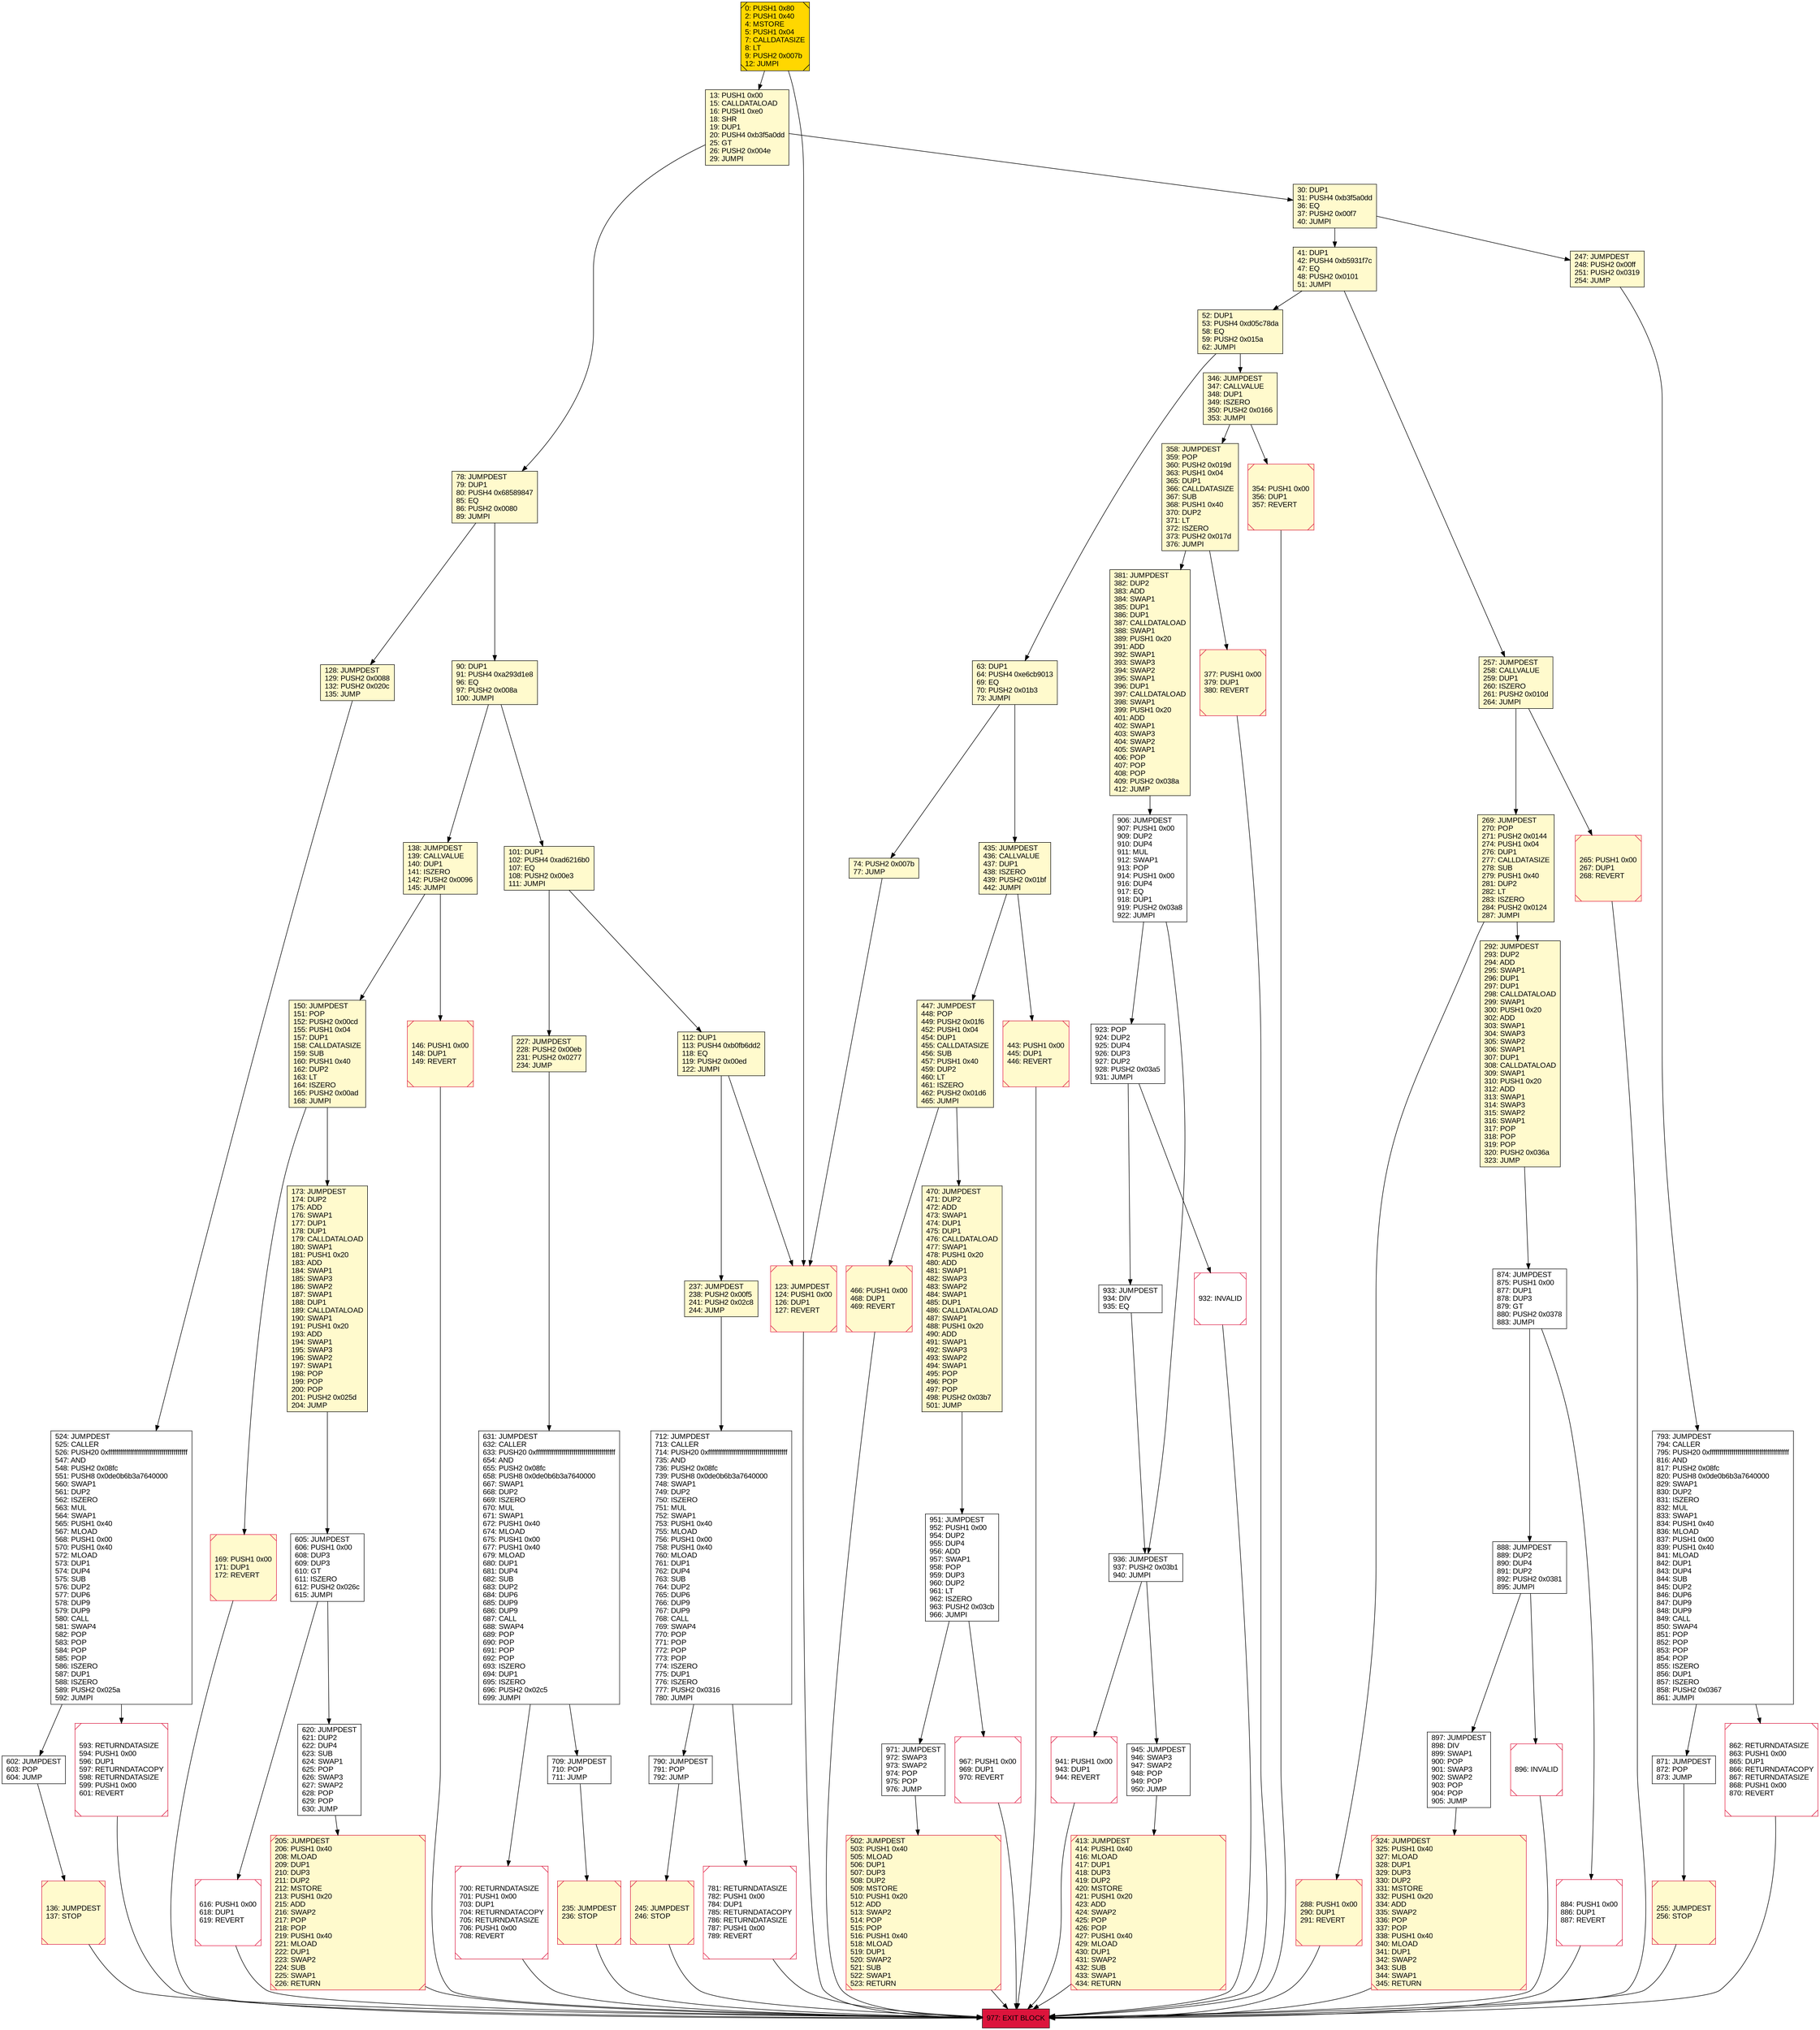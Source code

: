 digraph G {
bgcolor=transparent rankdir=UD;
node [shape=box style=filled color=black fillcolor=white fontname=arial fontcolor=black];
288 [label="288: PUSH1 0x00\l290: DUP1\l291: REVERT\l" fillcolor=lemonchiffon shape=Msquare color=crimson ];
712 [label="712: JUMPDEST\l713: CALLER\l714: PUSH20 0xffffffffffffffffffffffffffffffffffffffff\l735: AND\l736: PUSH2 0x08fc\l739: PUSH8 0x0de0b6b3a7640000\l748: SWAP1\l749: DUP2\l750: ISZERO\l751: MUL\l752: SWAP1\l753: PUSH1 0x40\l755: MLOAD\l756: PUSH1 0x00\l758: PUSH1 0x40\l760: MLOAD\l761: DUP1\l762: DUP4\l763: SUB\l764: DUP2\l765: DUP6\l766: DUP9\l767: DUP9\l768: CALL\l769: SWAP4\l770: POP\l771: POP\l772: POP\l773: POP\l774: ISZERO\l775: DUP1\l776: ISZERO\l777: PUSH2 0x0316\l780: JUMPI\l" ];
346 [label="346: JUMPDEST\l347: CALLVALUE\l348: DUP1\l349: ISZERO\l350: PUSH2 0x0166\l353: JUMPI\l" fillcolor=lemonchiffon ];
169 [label="169: PUSH1 0x00\l171: DUP1\l172: REVERT\l" fillcolor=lemonchiffon shape=Msquare color=crimson ];
945 [label="945: JUMPDEST\l946: SWAP3\l947: SWAP2\l948: POP\l949: POP\l950: JUMP\l" ];
941 [label="941: PUSH1 0x00\l943: DUP1\l944: REVERT\l" shape=Msquare color=crimson ];
874 [label="874: JUMPDEST\l875: PUSH1 0x00\l877: DUP1\l878: DUP3\l879: GT\l880: PUSH2 0x0378\l883: JUMPI\l" ];
435 [label="435: JUMPDEST\l436: CALLVALUE\l437: DUP1\l438: ISZERO\l439: PUSH2 0x01bf\l442: JUMPI\l" fillcolor=lemonchiffon ];
237 [label="237: JUMPDEST\l238: PUSH2 0x00f5\l241: PUSH2 0x02c8\l244: JUMP\l" fillcolor=lemonchiffon ];
0 [label="0: PUSH1 0x80\l2: PUSH1 0x40\l4: MSTORE\l5: PUSH1 0x04\l7: CALLDATASIZE\l8: LT\l9: PUSH2 0x007b\l12: JUMPI\l" fillcolor=lemonchiffon shape=Msquare fillcolor=gold ];
74 [label="74: PUSH2 0x007b\l77: JUMP\l" fillcolor=lemonchiffon ];
150 [label="150: JUMPDEST\l151: POP\l152: PUSH2 0x00cd\l155: PUSH1 0x04\l157: DUP1\l158: CALLDATASIZE\l159: SUB\l160: PUSH1 0x40\l162: DUP2\l163: LT\l164: ISZERO\l165: PUSH2 0x00ad\l168: JUMPI\l" fillcolor=lemonchiffon ];
781 [label="781: RETURNDATASIZE\l782: PUSH1 0x00\l784: DUP1\l785: RETURNDATACOPY\l786: RETURNDATASIZE\l787: PUSH1 0x00\l789: REVERT\l" shape=Msquare color=crimson ];
269 [label="269: JUMPDEST\l270: POP\l271: PUSH2 0x0144\l274: PUSH1 0x04\l276: DUP1\l277: CALLDATASIZE\l278: SUB\l279: PUSH1 0x40\l281: DUP2\l282: LT\l283: ISZERO\l284: PUSH2 0x0124\l287: JUMPI\l" fillcolor=lemonchiffon ];
443 [label="443: PUSH1 0x00\l445: DUP1\l446: REVERT\l" fillcolor=lemonchiffon shape=Msquare color=crimson ];
932 [label="932: INVALID\l" shape=Msquare color=crimson ];
136 [label="136: JUMPDEST\l137: STOP\l" fillcolor=lemonchiffon shape=Msquare color=crimson ];
30 [label="30: DUP1\l31: PUSH4 0xb3f5a0dd\l36: EQ\l37: PUSH2 0x00f7\l40: JUMPI\l" fillcolor=lemonchiffon ];
247 [label="247: JUMPDEST\l248: PUSH2 0x00ff\l251: PUSH2 0x0319\l254: JUMP\l" fillcolor=lemonchiffon ];
41 [label="41: DUP1\l42: PUSH4 0xb5931f7c\l47: EQ\l48: PUSH2 0x0101\l51: JUMPI\l" fillcolor=lemonchiffon ];
138 [label="138: JUMPDEST\l139: CALLVALUE\l140: DUP1\l141: ISZERO\l142: PUSH2 0x0096\l145: JUMPI\l" fillcolor=lemonchiffon ];
951 [label="951: JUMPDEST\l952: PUSH1 0x00\l954: DUP2\l955: DUP4\l956: ADD\l957: SWAP1\l958: POP\l959: DUP3\l960: DUP2\l961: LT\l962: ISZERO\l963: PUSH2 0x03cb\l966: JUMPI\l" ];
700 [label="700: RETURNDATASIZE\l701: PUSH1 0x00\l703: DUP1\l704: RETURNDATACOPY\l705: RETURNDATASIZE\l706: PUSH1 0x00\l708: REVERT\l" shape=Msquare color=crimson ];
265 [label="265: PUSH1 0x00\l267: DUP1\l268: REVERT\l" fillcolor=lemonchiffon shape=Msquare color=crimson ];
888 [label="888: JUMPDEST\l889: DUP2\l890: DUP4\l891: DUP2\l892: PUSH2 0x0381\l895: JUMPI\l" ];
292 [label="292: JUMPDEST\l293: DUP2\l294: ADD\l295: SWAP1\l296: DUP1\l297: DUP1\l298: CALLDATALOAD\l299: SWAP1\l300: PUSH1 0x20\l302: ADD\l303: SWAP1\l304: SWAP3\l305: SWAP2\l306: SWAP1\l307: DUP1\l308: CALLDATALOAD\l309: SWAP1\l310: PUSH1 0x20\l312: ADD\l313: SWAP1\l314: SWAP3\l315: SWAP2\l316: SWAP1\l317: POP\l318: POP\l319: POP\l320: PUSH2 0x036a\l323: JUMP\l" fillcolor=lemonchiffon ];
413 [label="413: JUMPDEST\l414: PUSH1 0x40\l416: MLOAD\l417: DUP1\l418: DUP3\l419: DUP2\l420: MSTORE\l421: PUSH1 0x20\l423: ADD\l424: SWAP2\l425: POP\l426: POP\l427: PUSH1 0x40\l429: MLOAD\l430: DUP1\l431: SWAP2\l432: SUB\l433: SWAP1\l434: RETURN\l" fillcolor=lemonchiffon shape=Msquare color=crimson ];
381 [label="381: JUMPDEST\l382: DUP2\l383: ADD\l384: SWAP1\l385: DUP1\l386: DUP1\l387: CALLDATALOAD\l388: SWAP1\l389: PUSH1 0x20\l391: ADD\l392: SWAP1\l393: SWAP3\l394: SWAP2\l395: SWAP1\l396: DUP1\l397: CALLDATALOAD\l398: SWAP1\l399: PUSH1 0x20\l401: ADD\l402: SWAP1\l403: SWAP3\l404: SWAP2\l405: SWAP1\l406: POP\l407: POP\l408: POP\l409: PUSH2 0x038a\l412: JUMP\l" fillcolor=lemonchiffon ];
906 [label="906: JUMPDEST\l907: PUSH1 0x00\l909: DUP2\l910: DUP4\l911: MUL\l912: SWAP1\l913: POP\l914: PUSH1 0x00\l916: DUP4\l917: EQ\l918: DUP1\l919: PUSH2 0x03a8\l922: JUMPI\l" ];
790 [label="790: JUMPDEST\l791: POP\l792: JUMP\l" ];
146 [label="146: PUSH1 0x00\l148: DUP1\l149: REVERT\l" fillcolor=lemonchiffon shape=Msquare color=crimson ];
173 [label="173: JUMPDEST\l174: DUP2\l175: ADD\l176: SWAP1\l177: DUP1\l178: DUP1\l179: CALLDATALOAD\l180: SWAP1\l181: PUSH1 0x20\l183: ADD\l184: SWAP1\l185: SWAP3\l186: SWAP2\l187: SWAP1\l188: DUP1\l189: CALLDATALOAD\l190: SWAP1\l191: PUSH1 0x20\l193: ADD\l194: SWAP1\l195: SWAP3\l196: SWAP2\l197: SWAP1\l198: POP\l199: POP\l200: POP\l201: PUSH2 0x025d\l204: JUMP\l" fillcolor=lemonchiffon ];
524 [label="524: JUMPDEST\l525: CALLER\l526: PUSH20 0xffffffffffffffffffffffffffffffffffffffff\l547: AND\l548: PUSH2 0x08fc\l551: PUSH8 0x0de0b6b3a7640000\l560: SWAP1\l561: DUP2\l562: ISZERO\l563: MUL\l564: SWAP1\l565: PUSH1 0x40\l567: MLOAD\l568: PUSH1 0x00\l570: PUSH1 0x40\l572: MLOAD\l573: DUP1\l574: DUP4\l575: SUB\l576: DUP2\l577: DUP6\l578: DUP9\l579: DUP9\l580: CALL\l581: SWAP4\l582: POP\l583: POP\l584: POP\l585: POP\l586: ISZERO\l587: DUP1\l588: ISZERO\l589: PUSH2 0x025a\l592: JUMPI\l" ];
933 [label="933: JUMPDEST\l934: DIV\l935: EQ\l" ];
227 [label="227: JUMPDEST\l228: PUSH2 0x00eb\l231: PUSH2 0x0277\l234: JUMP\l" fillcolor=lemonchiffon ];
896 [label="896: INVALID\l" shape=Msquare color=crimson ];
128 [label="128: JUMPDEST\l129: PUSH2 0x0088\l132: PUSH2 0x020c\l135: JUMP\l" fillcolor=lemonchiffon ];
871 [label="871: JUMPDEST\l872: POP\l873: JUMP\l" ];
354 [label="354: PUSH1 0x00\l356: DUP1\l357: REVERT\l" fillcolor=lemonchiffon shape=Msquare color=crimson ];
13 [label="13: PUSH1 0x00\l15: CALLDATALOAD\l16: PUSH1 0xe0\l18: SHR\l19: DUP1\l20: PUSH4 0xb3f5a0dd\l25: GT\l26: PUSH2 0x004e\l29: JUMPI\l" fillcolor=lemonchiffon ];
502 [label="502: JUMPDEST\l503: PUSH1 0x40\l505: MLOAD\l506: DUP1\l507: DUP3\l508: DUP2\l509: MSTORE\l510: PUSH1 0x20\l512: ADD\l513: SWAP2\l514: POP\l515: POP\l516: PUSH1 0x40\l518: MLOAD\l519: DUP1\l520: SWAP2\l521: SUB\l522: SWAP1\l523: RETURN\l" fillcolor=lemonchiffon shape=Msquare color=crimson ];
862 [label="862: RETURNDATASIZE\l863: PUSH1 0x00\l865: DUP1\l866: RETURNDATACOPY\l867: RETURNDATASIZE\l868: PUSH1 0x00\l870: REVERT\l" shape=Msquare color=crimson ];
936 [label="936: JUMPDEST\l937: PUSH2 0x03b1\l940: JUMPI\l" ];
616 [label="616: PUSH1 0x00\l618: DUP1\l619: REVERT\l" shape=Msquare color=crimson ];
593 [label="593: RETURNDATASIZE\l594: PUSH1 0x00\l596: DUP1\l597: RETURNDATACOPY\l598: RETURNDATASIZE\l599: PUSH1 0x00\l601: REVERT\l" shape=Msquare color=crimson ];
101 [label="101: DUP1\l102: PUSH4 0xad6216b0\l107: EQ\l108: PUSH2 0x00e3\l111: JUMPI\l" fillcolor=lemonchiffon ];
977 [label="977: EXIT BLOCK\l" fillcolor=crimson ];
620 [label="620: JUMPDEST\l621: DUP2\l622: DUP4\l623: SUB\l624: SWAP1\l625: POP\l626: SWAP3\l627: SWAP2\l628: POP\l629: POP\l630: JUMP\l" ];
884 [label="884: PUSH1 0x00\l886: DUP1\l887: REVERT\l" shape=Msquare color=crimson ];
897 [label="897: JUMPDEST\l898: DIV\l899: SWAP1\l900: POP\l901: SWAP3\l902: SWAP2\l903: POP\l904: POP\l905: JUMP\l" ];
377 [label="377: PUSH1 0x00\l379: DUP1\l380: REVERT\l" fillcolor=lemonchiffon shape=Msquare color=crimson ];
90 [label="90: DUP1\l91: PUSH4 0xa293d1e8\l96: EQ\l97: PUSH2 0x008a\l100: JUMPI\l" fillcolor=lemonchiffon ];
245 [label="245: JUMPDEST\l246: STOP\l" fillcolor=lemonchiffon shape=Msquare color=crimson ];
709 [label="709: JUMPDEST\l710: POP\l711: JUMP\l" ];
257 [label="257: JUMPDEST\l258: CALLVALUE\l259: DUP1\l260: ISZERO\l261: PUSH2 0x010d\l264: JUMPI\l" fillcolor=lemonchiffon ];
470 [label="470: JUMPDEST\l471: DUP2\l472: ADD\l473: SWAP1\l474: DUP1\l475: DUP1\l476: CALLDATALOAD\l477: SWAP1\l478: PUSH1 0x20\l480: ADD\l481: SWAP1\l482: SWAP3\l483: SWAP2\l484: SWAP1\l485: DUP1\l486: CALLDATALOAD\l487: SWAP1\l488: PUSH1 0x20\l490: ADD\l491: SWAP1\l492: SWAP3\l493: SWAP2\l494: SWAP1\l495: POP\l496: POP\l497: POP\l498: PUSH2 0x03b7\l501: JUMP\l" fillcolor=lemonchiffon ];
967 [label="967: PUSH1 0x00\l969: DUP1\l970: REVERT\l" shape=Msquare color=crimson ];
255 [label="255: JUMPDEST\l256: STOP\l" fillcolor=lemonchiffon shape=Msquare color=crimson ];
78 [label="78: JUMPDEST\l79: DUP1\l80: PUSH4 0x68589847\l85: EQ\l86: PUSH2 0x0080\l89: JUMPI\l" fillcolor=lemonchiffon ];
605 [label="605: JUMPDEST\l606: PUSH1 0x00\l608: DUP3\l609: DUP3\l610: GT\l611: ISZERO\l612: PUSH2 0x026c\l615: JUMPI\l" ];
358 [label="358: JUMPDEST\l359: POP\l360: PUSH2 0x019d\l363: PUSH1 0x04\l365: DUP1\l366: CALLDATASIZE\l367: SUB\l368: PUSH1 0x40\l370: DUP2\l371: LT\l372: ISZERO\l373: PUSH2 0x017d\l376: JUMPI\l" fillcolor=lemonchiffon ];
63 [label="63: DUP1\l64: PUSH4 0xe6cb9013\l69: EQ\l70: PUSH2 0x01b3\l73: JUMPI\l" fillcolor=lemonchiffon ];
112 [label="112: DUP1\l113: PUSH4 0xb0fb6dd2\l118: EQ\l119: PUSH2 0x00ed\l122: JUMPI\l" fillcolor=lemonchiffon ];
52 [label="52: DUP1\l53: PUSH4 0xd05c78da\l58: EQ\l59: PUSH2 0x015a\l62: JUMPI\l" fillcolor=lemonchiffon ];
793 [label="793: JUMPDEST\l794: CALLER\l795: PUSH20 0xffffffffffffffffffffffffffffffffffffffff\l816: AND\l817: PUSH2 0x08fc\l820: PUSH8 0x0de0b6b3a7640000\l829: SWAP1\l830: DUP2\l831: ISZERO\l832: MUL\l833: SWAP1\l834: PUSH1 0x40\l836: MLOAD\l837: PUSH1 0x00\l839: PUSH1 0x40\l841: MLOAD\l842: DUP1\l843: DUP4\l844: SUB\l845: DUP2\l846: DUP6\l847: DUP9\l848: DUP9\l849: CALL\l850: SWAP4\l851: POP\l852: POP\l853: POP\l854: POP\l855: ISZERO\l856: DUP1\l857: ISZERO\l858: PUSH2 0x0367\l861: JUMPI\l" ];
466 [label="466: PUSH1 0x00\l468: DUP1\l469: REVERT\l" fillcolor=lemonchiffon shape=Msquare color=crimson ];
971 [label="971: JUMPDEST\l972: SWAP3\l973: SWAP2\l974: POP\l975: POP\l976: JUMP\l" ];
923 [label="923: POP\l924: DUP2\l925: DUP4\l926: DUP3\l927: DUP2\l928: PUSH2 0x03a5\l931: JUMPI\l" ];
631 [label="631: JUMPDEST\l632: CALLER\l633: PUSH20 0xffffffffffffffffffffffffffffffffffffffff\l654: AND\l655: PUSH2 0x08fc\l658: PUSH8 0x0de0b6b3a7640000\l667: SWAP1\l668: DUP2\l669: ISZERO\l670: MUL\l671: SWAP1\l672: PUSH1 0x40\l674: MLOAD\l675: PUSH1 0x00\l677: PUSH1 0x40\l679: MLOAD\l680: DUP1\l681: DUP4\l682: SUB\l683: DUP2\l684: DUP6\l685: DUP9\l686: DUP9\l687: CALL\l688: SWAP4\l689: POP\l690: POP\l691: POP\l692: POP\l693: ISZERO\l694: DUP1\l695: ISZERO\l696: PUSH2 0x02c5\l699: JUMPI\l" ];
324 [label="324: JUMPDEST\l325: PUSH1 0x40\l327: MLOAD\l328: DUP1\l329: DUP3\l330: DUP2\l331: MSTORE\l332: PUSH1 0x20\l334: ADD\l335: SWAP2\l336: POP\l337: POP\l338: PUSH1 0x40\l340: MLOAD\l341: DUP1\l342: SWAP2\l343: SUB\l344: SWAP1\l345: RETURN\l" fillcolor=lemonchiffon shape=Msquare color=crimson ];
447 [label="447: JUMPDEST\l448: POP\l449: PUSH2 0x01f6\l452: PUSH1 0x04\l454: DUP1\l455: CALLDATASIZE\l456: SUB\l457: PUSH1 0x40\l459: DUP2\l460: LT\l461: ISZERO\l462: PUSH2 0x01d6\l465: JUMPI\l" fillcolor=lemonchiffon ];
602 [label="602: JUMPDEST\l603: POP\l604: JUMP\l" ];
123 [label="123: JUMPDEST\l124: PUSH1 0x00\l126: DUP1\l127: REVERT\l" fillcolor=lemonchiffon shape=Msquare color=crimson ];
205 [label="205: JUMPDEST\l206: PUSH1 0x40\l208: MLOAD\l209: DUP1\l210: DUP3\l211: DUP2\l212: MSTORE\l213: PUSH1 0x20\l215: ADD\l216: SWAP2\l217: POP\l218: POP\l219: PUSH1 0x40\l221: MLOAD\l222: DUP1\l223: SWAP2\l224: SUB\l225: SWAP1\l226: RETURN\l" fillcolor=lemonchiffon shape=Msquare color=crimson ];
235 [label="235: JUMPDEST\l236: STOP\l" fillcolor=lemonchiffon shape=Msquare color=crimson ];
52 -> 63;
884 -> 977;
90 -> 101;
377 -> 977;
435 -> 443;
447 -> 466;
112 -> 123;
354 -> 977;
712 -> 781;
631 -> 709;
237 -> 712;
616 -> 977;
269 -> 288;
447 -> 470;
101 -> 112;
874 -> 888;
605 -> 616;
324 -> 977;
620 -> 205;
871 -> 255;
78 -> 128;
793 -> 871;
358 -> 377;
138 -> 150;
712 -> 790;
793 -> 862;
936 -> 945;
951 -> 967;
470 -> 951;
227 -> 631;
923 -> 933;
257 -> 265;
288 -> 977;
790 -> 245;
631 -> 700;
874 -> 884;
63 -> 435;
602 -> 136;
112 -> 237;
63 -> 74;
435 -> 447;
74 -> 123;
41 -> 52;
247 -> 793;
923 -> 932;
700 -> 977;
906 -> 936;
265 -> 977;
128 -> 524;
52 -> 346;
257 -> 269;
30 -> 247;
381 -> 906;
30 -> 41;
138 -> 146;
502 -> 977;
862 -> 977;
888 -> 896;
593 -> 977;
709 -> 235;
150 -> 169;
150 -> 173;
292 -> 874;
897 -> 324;
466 -> 977;
945 -> 413;
13 -> 78;
235 -> 977;
123 -> 977;
205 -> 977;
245 -> 977;
78 -> 90;
269 -> 292;
971 -> 502;
967 -> 977;
605 -> 620;
255 -> 977;
906 -> 923;
936 -> 941;
524 -> 602;
781 -> 977;
932 -> 977;
346 -> 354;
443 -> 977;
136 -> 977;
0 -> 13;
951 -> 971;
13 -> 30;
169 -> 977;
173 -> 605;
358 -> 381;
941 -> 977;
146 -> 977;
346 -> 358;
0 -> 123;
101 -> 227;
896 -> 977;
524 -> 593;
933 -> 936;
41 -> 257;
90 -> 138;
413 -> 977;
888 -> 897;
}